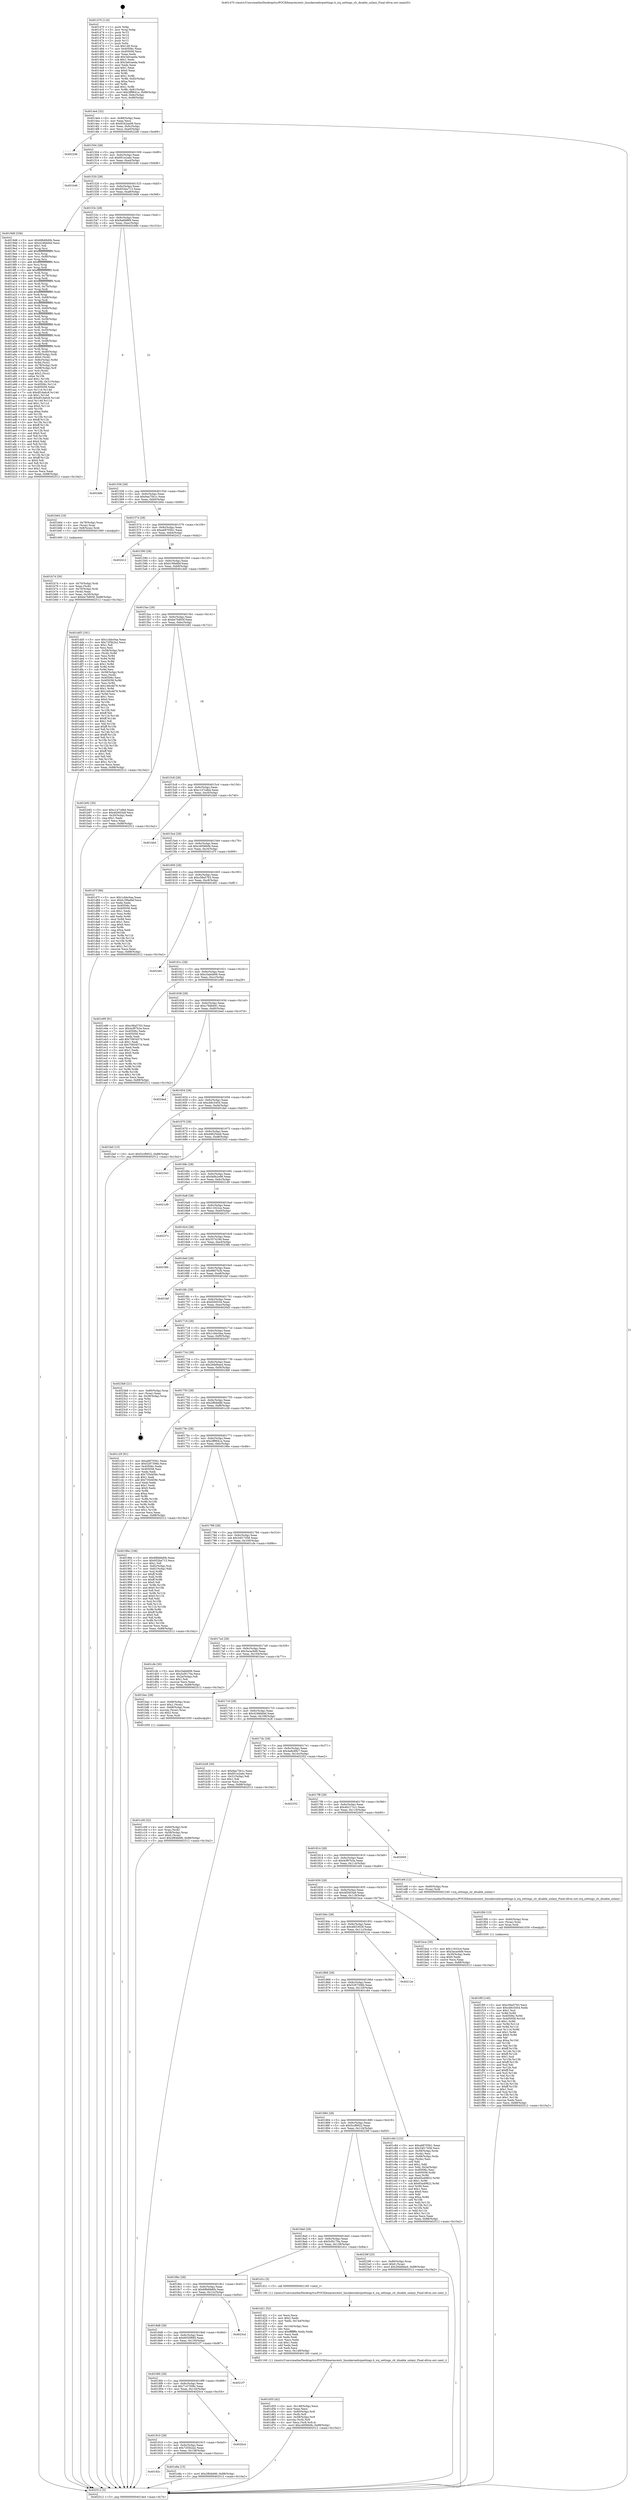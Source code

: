 digraph "0x401470" {
  label = "0x401470 (/mnt/c/Users/mathe/Desktop/tcc/POCII/binaries/extr_linuxkernelirqsettings.h_irq_settings_clr_disable_unlazy_Final-ollvm.out::main(0))"
  labelloc = "t"
  node[shape=record]

  Entry [label="",width=0.3,height=0.3,shape=circle,fillcolor=black,style=filled]
  "0x4014e4" [label="{
     0x4014e4 [32]\l
     | [instrs]\l
     &nbsp;&nbsp;0x4014e4 \<+6\>: mov -0x88(%rbp),%eax\l
     &nbsp;&nbsp;0x4014ea \<+2\>: mov %eax,%ecx\l
     &nbsp;&nbsp;0x4014ec \<+6\>: sub $0x8342aa08,%ecx\l
     &nbsp;&nbsp;0x4014f2 \<+6\>: mov %eax,-0x9c(%rbp)\l
     &nbsp;&nbsp;0x4014f8 \<+6\>: mov %ecx,-0xa0(%rbp)\l
     &nbsp;&nbsp;0x4014fe \<+6\>: je 00000000004022d6 \<main+0xe66\>\l
  }"]
  "0x4022d6" [label="{
     0x4022d6\l
  }", style=dashed]
  "0x401504" [label="{
     0x401504 [28]\l
     | [instrs]\l
     &nbsp;&nbsp;0x401504 \<+5\>: jmp 0000000000401509 \<main+0x99\>\l
     &nbsp;&nbsp;0x401509 \<+6\>: mov -0x9c(%rbp),%eax\l
     &nbsp;&nbsp;0x40150f \<+5\>: sub $0x851e2adc,%eax\l
     &nbsp;&nbsp;0x401514 \<+6\>: mov %eax,-0xa4(%rbp)\l
     &nbsp;&nbsp;0x40151a \<+6\>: je 0000000000401b46 \<main+0x6d6\>\l
  }"]
  Exit [label="",width=0.3,height=0.3,shape=circle,fillcolor=black,style=filled,peripheries=2]
  "0x401b46" [label="{
     0x401b46\l
  }", style=dashed]
  "0x401520" [label="{
     0x401520 [28]\l
     | [instrs]\l
     &nbsp;&nbsp;0x401520 \<+5\>: jmp 0000000000401525 \<main+0xb5\>\l
     &nbsp;&nbsp;0x401525 \<+6\>: mov -0x9c(%rbp),%eax\l
     &nbsp;&nbsp;0x40152b \<+5\>: sub $0x932ba713,%eax\l
     &nbsp;&nbsp;0x401530 \<+6\>: mov %eax,-0xa8(%rbp)\l
     &nbsp;&nbsp;0x401536 \<+6\>: je 00000000004019d8 \<main+0x568\>\l
  }"]
  "0x401f0f" [label="{
     0x401f0f [145]\l
     | [instrs]\l
     &nbsp;&nbsp;0x401f0f \<+5\>: mov $0xc58a5763,%ecx\l
     &nbsp;&nbsp;0x401f14 \<+5\>: mov $0xcb6c5454,%edx\l
     &nbsp;&nbsp;0x401f19 \<+3\>: mov $0x1,%sil\l
     &nbsp;&nbsp;0x401f1c \<+3\>: xor %r8d,%r8d\l
     &nbsp;&nbsp;0x401f1f \<+8\>: mov 0x40506c,%r9d\l
     &nbsp;&nbsp;0x401f27 \<+8\>: mov 0x405058,%r10d\l
     &nbsp;&nbsp;0x401f2f \<+4\>: sub $0x1,%r8d\l
     &nbsp;&nbsp;0x401f33 \<+3\>: mov %r9d,%r11d\l
     &nbsp;&nbsp;0x401f36 \<+3\>: add %r8d,%r11d\l
     &nbsp;&nbsp;0x401f39 \<+4\>: imul %r11d,%r9d\l
     &nbsp;&nbsp;0x401f3d \<+4\>: and $0x1,%r9d\l
     &nbsp;&nbsp;0x401f41 \<+4\>: cmp $0x0,%r9d\l
     &nbsp;&nbsp;0x401f45 \<+3\>: sete %bl\l
     &nbsp;&nbsp;0x401f48 \<+4\>: cmp $0xa,%r10d\l
     &nbsp;&nbsp;0x401f4c \<+4\>: setl %r14b\l
     &nbsp;&nbsp;0x401f50 \<+3\>: mov %bl,%r15b\l
     &nbsp;&nbsp;0x401f53 \<+4\>: xor $0xff,%r15b\l
     &nbsp;&nbsp;0x401f57 \<+3\>: mov %r14b,%r12b\l
     &nbsp;&nbsp;0x401f5a \<+4\>: xor $0xff,%r12b\l
     &nbsp;&nbsp;0x401f5e \<+4\>: xor $0x1,%sil\l
     &nbsp;&nbsp;0x401f62 \<+3\>: mov %r15b,%r13b\l
     &nbsp;&nbsp;0x401f65 \<+4\>: and $0xff,%r13b\l
     &nbsp;&nbsp;0x401f69 \<+3\>: and %sil,%bl\l
     &nbsp;&nbsp;0x401f6c \<+3\>: mov %r12b,%al\l
     &nbsp;&nbsp;0x401f6f \<+2\>: and $0xff,%al\l
     &nbsp;&nbsp;0x401f71 \<+3\>: and %sil,%r14b\l
     &nbsp;&nbsp;0x401f74 \<+3\>: or %bl,%r13b\l
     &nbsp;&nbsp;0x401f77 \<+3\>: or %r14b,%al\l
     &nbsp;&nbsp;0x401f7a \<+3\>: xor %al,%r13b\l
     &nbsp;&nbsp;0x401f7d \<+3\>: or %r12b,%r15b\l
     &nbsp;&nbsp;0x401f80 \<+4\>: xor $0xff,%r15b\l
     &nbsp;&nbsp;0x401f84 \<+4\>: or $0x1,%sil\l
     &nbsp;&nbsp;0x401f88 \<+3\>: and %sil,%r15b\l
     &nbsp;&nbsp;0x401f8b \<+3\>: or %r15b,%r13b\l
     &nbsp;&nbsp;0x401f8e \<+4\>: test $0x1,%r13b\l
     &nbsp;&nbsp;0x401f92 \<+3\>: cmovne %edx,%ecx\l
     &nbsp;&nbsp;0x401f95 \<+6\>: mov %ecx,-0x88(%rbp)\l
     &nbsp;&nbsp;0x401f9b \<+5\>: jmp 0000000000402512 \<main+0x10a2\>\l
  }"]
  "0x4019d8" [label="{
     0x4019d8 [336]\l
     | [instrs]\l
     &nbsp;&nbsp;0x4019d8 \<+5\>: mov $0x68b68d0b,%eax\l
     &nbsp;&nbsp;0x4019dd \<+5\>: mov $0x4248dd4d,%ecx\l
     &nbsp;&nbsp;0x4019e2 \<+2\>: mov $0x1,%dl\l
     &nbsp;&nbsp;0x4019e4 \<+3\>: mov %rsp,%rsi\l
     &nbsp;&nbsp;0x4019e7 \<+4\>: add $0xfffffffffffffff0,%rsi\l
     &nbsp;&nbsp;0x4019eb \<+3\>: mov %rsi,%rsp\l
     &nbsp;&nbsp;0x4019ee \<+4\>: mov %rsi,-0x80(%rbp)\l
     &nbsp;&nbsp;0x4019f2 \<+3\>: mov %rsp,%rsi\l
     &nbsp;&nbsp;0x4019f5 \<+4\>: add $0xfffffffffffffff0,%rsi\l
     &nbsp;&nbsp;0x4019f9 \<+3\>: mov %rsi,%rsp\l
     &nbsp;&nbsp;0x4019fc \<+3\>: mov %rsp,%rdi\l
     &nbsp;&nbsp;0x4019ff \<+4\>: add $0xfffffffffffffff0,%rdi\l
     &nbsp;&nbsp;0x401a03 \<+3\>: mov %rdi,%rsp\l
     &nbsp;&nbsp;0x401a06 \<+4\>: mov %rdi,-0x78(%rbp)\l
     &nbsp;&nbsp;0x401a0a \<+3\>: mov %rsp,%rdi\l
     &nbsp;&nbsp;0x401a0d \<+4\>: add $0xfffffffffffffff0,%rdi\l
     &nbsp;&nbsp;0x401a11 \<+3\>: mov %rdi,%rsp\l
     &nbsp;&nbsp;0x401a14 \<+4\>: mov %rdi,-0x70(%rbp)\l
     &nbsp;&nbsp;0x401a18 \<+3\>: mov %rsp,%rdi\l
     &nbsp;&nbsp;0x401a1b \<+4\>: add $0xfffffffffffffff0,%rdi\l
     &nbsp;&nbsp;0x401a1f \<+3\>: mov %rdi,%rsp\l
     &nbsp;&nbsp;0x401a22 \<+4\>: mov %rdi,-0x68(%rbp)\l
     &nbsp;&nbsp;0x401a26 \<+3\>: mov %rsp,%rdi\l
     &nbsp;&nbsp;0x401a29 \<+4\>: add $0xfffffffffffffff0,%rdi\l
     &nbsp;&nbsp;0x401a2d \<+3\>: mov %rdi,%rsp\l
     &nbsp;&nbsp;0x401a30 \<+4\>: mov %rdi,-0x60(%rbp)\l
     &nbsp;&nbsp;0x401a34 \<+3\>: mov %rsp,%rdi\l
     &nbsp;&nbsp;0x401a37 \<+4\>: add $0xfffffffffffffff0,%rdi\l
     &nbsp;&nbsp;0x401a3b \<+3\>: mov %rdi,%rsp\l
     &nbsp;&nbsp;0x401a3e \<+4\>: mov %rdi,-0x58(%rbp)\l
     &nbsp;&nbsp;0x401a42 \<+3\>: mov %rsp,%rdi\l
     &nbsp;&nbsp;0x401a45 \<+4\>: add $0xfffffffffffffff0,%rdi\l
     &nbsp;&nbsp;0x401a49 \<+3\>: mov %rdi,%rsp\l
     &nbsp;&nbsp;0x401a4c \<+4\>: mov %rdi,-0x50(%rbp)\l
     &nbsp;&nbsp;0x401a50 \<+3\>: mov %rsp,%rdi\l
     &nbsp;&nbsp;0x401a53 \<+4\>: add $0xfffffffffffffff0,%rdi\l
     &nbsp;&nbsp;0x401a57 \<+3\>: mov %rdi,%rsp\l
     &nbsp;&nbsp;0x401a5a \<+4\>: mov %rdi,-0x48(%rbp)\l
     &nbsp;&nbsp;0x401a5e \<+3\>: mov %rsp,%rdi\l
     &nbsp;&nbsp;0x401a61 \<+4\>: add $0xfffffffffffffff0,%rdi\l
     &nbsp;&nbsp;0x401a65 \<+3\>: mov %rdi,%rsp\l
     &nbsp;&nbsp;0x401a68 \<+4\>: mov %rdi,-0x40(%rbp)\l
     &nbsp;&nbsp;0x401a6c \<+4\>: mov -0x80(%rbp),%rdi\l
     &nbsp;&nbsp;0x401a70 \<+6\>: movl $0x0,(%rdi)\l
     &nbsp;&nbsp;0x401a76 \<+7\>: mov -0x8c(%rbp),%r8d\l
     &nbsp;&nbsp;0x401a7d \<+3\>: mov %r8d,(%rsi)\l
     &nbsp;&nbsp;0x401a80 \<+4\>: mov -0x78(%rbp),%rdi\l
     &nbsp;&nbsp;0x401a84 \<+7\>: mov -0x98(%rbp),%r9\l
     &nbsp;&nbsp;0x401a8b \<+3\>: mov %r9,(%rdi)\l
     &nbsp;&nbsp;0x401a8e \<+3\>: cmpl $0x2,(%rsi)\l
     &nbsp;&nbsp;0x401a91 \<+4\>: setne %r10b\l
     &nbsp;&nbsp;0x401a95 \<+4\>: and $0x1,%r10b\l
     &nbsp;&nbsp;0x401a99 \<+4\>: mov %r10b,-0x31(%rbp)\l
     &nbsp;&nbsp;0x401a9d \<+8\>: mov 0x40506c,%r11d\l
     &nbsp;&nbsp;0x401aa5 \<+7\>: mov 0x405058,%ebx\l
     &nbsp;&nbsp;0x401aac \<+3\>: mov %r11d,%r14d\l
     &nbsp;&nbsp;0x401aaf \<+7\>: sub $0xdf1da6c8,%r14d\l
     &nbsp;&nbsp;0x401ab6 \<+4\>: sub $0x1,%r14d\l
     &nbsp;&nbsp;0x401aba \<+7\>: add $0xdf1da6c8,%r14d\l
     &nbsp;&nbsp;0x401ac1 \<+4\>: imul %r14d,%r11d\l
     &nbsp;&nbsp;0x401ac5 \<+4\>: and $0x1,%r11d\l
     &nbsp;&nbsp;0x401ac9 \<+4\>: cmp $0x0,%r11d\l
     &nbsp;&nbsp;0x401acd \<+4\>: sete %r10b\l
     &nbsp;&nbsp;0x401ad1 \<+3\>: cmp $0xa,%ebx\l
     &nbsp;&nbsp;0x401ad4 \<+4\>: setl %r15b\l
     &nbsp;&nbsp;0x401ad8 \<+3\>: mov %r10b,%r12b\l
     &nbsp;&nbsp;0x401adb \<+4\>: xor $0xff,%r12b\l
     &nbsp;&nbsp;0x401adf \<+3\>: mov %r15b,%r13b\l
     &nbsp;&nbsp;0x401ae2 \<+4\>: xor $0xff,%r13b\l
     &nbsp;&nbsp;0x401ae6 \<+3\>: xor $0x0,%dl\l
     &nbsp;&nbsp;0x401ae9 \<+3\>: mov %r12b,%sil\l
     &nbsp;&nbsp;0x401aec \<+4\>: and $0x0,%sil\l
     &nbsp;&nbsp;0x401af0 \<+3\>: and %dl,%r10b\l
     &nbsp;&nbsp;0x401af3 \<+3\>: mov %r13b,%dil\l
     &nbsp;&nbsp;0x401af6 \<+4\>: and $0x0,%dil\l
     &nbsp;&nbsp;0x401afa \<+3\>: and %dl,%r15b\l
     &nbsp;&nbsp;0x401afd \<+3\>: or %r10b,%sil\l
     &nbsp;&nbsp;0x401b00 \<+3\>: or %r15b,%dil\l
     &nbsp;&nbsp;0x401b03 \<+3\>: xor %dil,%sil\l
     &nbsp;&nbsp;0x401b06 \<+3\>: or %r13b,%r12b\l
     &nbsp;&nbsp;0x401b09 \<+4\>: xor $0xff,%r12b\l
     &nbsp;&nbsp;0x401b0d \<+3\>: or $0x0,%dl\l
     &nbsp;&nbsp;0x401b10 \<+3\>: and %dl,%r12b\l
     &nbsp;&nbsp;0x401b13 \<+3\>: or %r12b,%sil\l
     &nbsp;&nbsp;0x401b16 \<+4\>: test $0x1,%sil\l
     &nbsp;&nbsp;0x401b1a \<+3\>: cmovne %ecx,%eax\l
     &nbsp;&nbsp;0x401b1d \<+6\>: mov %eax,-0x88(%rbp)\l
     &nbsp;&nbsp;0x401b23 \<+5\>: jmp 0000000000402512 \<main+0x10a2\>\l
  }"]
  "0x40153c" [label="{
     0x40153c [28]\l
     | [instrs]\l
     &nbsp;&nbsp;0x40153c \<+5\>: jmp 0000000000401541 \<main+0xd1\>\l
     &nbsp;&nbsp;0x401541 \<+6\>: mov -0x9c(%rbp),%eax\l
     &nbsp;&nbsp;0x401547 \<+5\>: sub $0x9a6fdf69,%eax\l
     &nbsp;&nbsp;0x40154c \<+6\>: mov %eax,-0xac(%rbp)\l
     &nbsp;&nbsp;0x401552 \<+6\>: je 000000000040248b \<main+0x101b\>\l
  }"]
  "0x401f00" [label="{
     0x401f00 [15]\l
     | [instrs]\l
     &nbsp;&nbsp;0x401f00 \<+4\>: mov -0x60(%rbp),%rax\l
     &nbsp;&nbsp;0x401f04 \<+3\>: mov (%rax),%rax\l
     &nbsp;&nbsp;0x401f07 \<+3\>: mov %rax,%rdi\l
     &nbsp;&nbsp;0x401f0a \<+5\>: call 0000000000401030 \<free@plt\>\l
     | [calls]\l
     &nbsp;&nbsp;0x401030 \{1\} (unknown)\l
  }"]
  "0x40248b" [label="{
     0x40248b\l
  }", style=dashed]
  "0x401558" [label="{
     0x401558 [28]\l
     | [instrs]\l
     &nbsp;&nbsp;0x401558 \<+5\>: jmp 000000000040155d \<main+0xed\>\l
     &nbsp;&nbsp;0x40155d \<+6\>: mov -0x9c(%rbp),%eax\l
     &nbsp;&nbsp;0x401563 \<+5\>: sub $0x9aa75b1c,%eax\l
     &nbsp;&nbsp;0x401568 \<+6\>: mov %eax,-0xb0(%rbp)\l
     &nbsp;&nbsp;0x40156e \<+6\>: je 0000000000401b64 \<main+0x6f4\>\l
  }"]
  "0x40192c" [label="{
     0x40192c\l
  }", style=dashed]
  "0x401b64" [label="{
     0x401b64 [16]\l
     | [instrs]\l
     &nbsp;&nbsp;0x401b64 \<+4\>: mov -0x78(%rbp),%rax\l
     &nbsp;&nbsp;0x401b68 \<+3\>: mov (%rax),%rax\l
     &nbsp;&nbsp;0x401b6b \<+4\>: mov 0x8(%rax),%rdi\l
     &nbsp;&nbsp;0x401b6f \<+5\>: call 0000000000401060 \<atoi@plt\>\l
     | [calls]\l
     &nbsp;&nbsp;0x401060 \{1\} (unknown)\l
  }"]
  "0x401574" [label="{
     0x401574 [28]\l
     | [instrs]\l
     &nbsp;&nbsp;0x401574 \<+5\>: jmp 0000000000401579 \<main+0x109\>\l
     &nbsp;&nbsp;0x401579 \<+6\>: mov -0x9c(%rbp),%eax\l
     &nbsp;&nbsp;0x40157f \<+5\>: sub $0xa68705b1,%eax\l
     &nbsp;&nbsp;0x401584 \<+6\>: mov %eax,-0xb4(%rbp)\l
     &nbsp;&nbsp;0x40158a \<+6\>: je 0000000000402412 \<main+0xfa2\>\l
  }"]
  "0x401e8a" [label="{
     0x401e8a [15]\l
     | [instrs]\l
     &nbsp;&nbsp;0x401e8a \<+10\>: movl $0x2f84bfd6,-0x88(%rbp)\l
     &nbsp;&nbsp;0x401e94 \<+5\>: jmp 0000000000402512 \<main+0x10a2\>\l
  }"]
  "0x402412" [label="{
     0x402412\l
  }", style=dashed]
  "0x401590" [label="{
     0x401590 [28]\l
     | [instrs]\l
     &nbsp;&nbsp;0x401590 \<+5\>: jmp 0000000000401595 \<main+0x125\>\l
     &nbsp;&nbsp;0x401595 \<+6\>: mov -0x9c(%rbp),%eax\l
     &nbsp;&nbsp;0x40159b \<+5\>: sub $0xb199a6bf,%eax\l
     &nbsp;&nbsp;0x4015a0 \<+6\>: mov %eax,-0xb8(%rbp)\l
     &nbsp;&nbsp;0x4015a6 \<+6\>: je 0000000000401dd5 \<main+0x965\>\l
  }"]
  "0x401910" [label="{
     0x401910 [28]\l
     | [instrs]\l
     &nbsp;&nbsp;0x401910 \<+5\>: jmp 0000000000401915 \<main+0x4a5\>\l
     &nbsp;&nbsp;0x401915 \<+6\>: mov -0x9c(%rbp),%eax\l
     &nbsp;&nbsp;0x40191b \<+5\>: sub $0x72f3b2a2,%eax\l
     &nbsp;&nbsp;0x401920 \<+6\>: mov %eax,-0x138(%rbp)\l
     &nbsp;&nbsp;0x401926 \<+6\>: je 0000000000401e8a \<main+0xa1a\>\l
  }"]
  "0x401dd5" [label="{
     0x401dd5 [181]\l
     | [instrs]\l
     &nbsp;&nbsp;0x401dd5 \<+5\>: mov $0x1cbbc0aa,%eax\l
     &nbsp;&nbsp;0x401dda \<+5\>: mov $0x72f3b2a2,%ecx\l
     &nbsp;&nbsp;0x401ddf \<+2\>: mov $0x1,%dl\l
     &nbsp;&nbsp;0x401de1 \<+2\>: xor %esi,%esi\l
     &nbsp;&nbsp;0x401de3 \<+4\>: mov -0x58(%rbp),%rdi\l
     &nbsp;&nbsp;0x401de7 \<+3\>: mov (%rdi),%r8d\l
     &nbsp;&nbsp;0x401dea \<+3\>: mov %esi,%r9d\l
     &nbsp;&nbsp;0x401ded \<+3\>: sub %r8d,%r9d\l
     &nbsp;&nbsp;0x401df0 \<+3\>: mov %esi,%r8d\l
     &nbsp;&nbsp;0x401df3 \<+4\>: sub $0x1,%r8d\l
     &nbsp;&nbsp;0x401df7 \<+3\>: add %r8d,%r9d\l
     &nbsp;&nbsp;0x401dfa \<+3\>: sub %r9d,%esi\l
     &nbsp;&nbsp;0x401dfd \<+4\>: mov -0x58(%rbp),%rdi\l
     &nbsp;&nbsp;0x401e01 \<+2\>: mov %esi,(%rdi)\l
     &nbsp;&nbsp;0x401e03 \<+7\>: mov 0x40506c,%esi\l
     &nbsp;&nbsp;0x401e0a \<+8\>: mov 0x405058,%r8d\l
     &nbsp;&nbsp;0x401e12 \<+3\>: mov %esi,%r9d\l
     &nbsp;&nbsp;0x401e15 \<+7\>: sub $0x146cdd76,%r9d\l
     &nbsp;&nbsp;0x401e1c \<+4\>: sub $0x1,%r9d\l
     &nbsp;&nbsp;0x401e20 \<+7\>: add $0x146cdd76,%r9d\l
     &nbsp;&nbsp;0x401e27 \<+4\>: imul %r9d,%esi\l
     &nbsp;&nbsp;0x401e2b \<+3\>: and $0x1,%esi\l
     &nbsp;&nbsp;0x401e2e \<+3\>: cmp $0x0,%esi\l
     &nbsp;&nbsp;0x401e31 \<+4\>: sete %r10b\l
     &nbsp;&nbsp;0x401e35 \<+4\>: cmp $0xa,%r8d\l
     &nbsp;&nbsp;0x401e39 \<+4\>: setl %r11b\l
     &nbsp;&nbsp;0x401e3d \<+3\>: mov %r10b,%bl\l
     &nbsp;&nbsp;0x401e40 \<+3\>: xor $0xff,%bl\l
     &nbsp;&nbsp;0x401e43 \<+3\>: mov %r11b,%r14b\l
     &nbsp;&nbsp;0x401e46 \<+4\>: xor $0xff,%r14b\l
     &nbsp;&nbsp;0x401e4a \<+3\>: xor $0x1,%dl\l
     &nbsp;&nbsp;0x401e4d \<+3\>: mov %bl,%r15b\l
     &nbsp;&nbsp;0x401e50 \<+4\>: and $0xff,%r15b\l
     &nbsp;&nbsp;0x401e54 \<+3\>: and %dl,%r10b\l
     &nbsp;&nbsp;0x401e57 \<+3\>: mov %r14b,%r12b\l
     &nbsp;&nbsp;0x401e5a \<+4\>: and $0xff,%r12b\l
     &nbsp;&nbsp;0x401e5e \<+3\>: and %dl,%r11b\l
     &nbsp;&nbsp;0x401e61 \<+3\>: or %r10b,%r15b\l
     &nbsp;&nbsp;0x401e64 \<+3\>: or %r11b,%r12b\l
     &nbsp;&nbsp;0x401e67 \<+3\>: xor %r12b,%r15b\l
     &nbsp;&nbsp;0x401e6a \<+3\>: or %r14b,%bl\l
     &nbsp;&nbsp;0x401e6d \<+3\>: xor $0xff,%bl\l
     &nbsp;&nbsp;0x401e70 \<+3\>: or $0x1,%dl\l
     &nbsp;&nbsp;0x401e73 \<+2\>: and %dl,%bl\l
     &nbsp;&nbsp;0x401e75 \<+3\>: or %bl,%r15b\l
     &nbsp;&nbsp;0x401e78 \<+4\>: test $0x1,%r15b\l
     &nbsp;&nbsp;0x401e7c \<+3\>: cmovne %ecx,%eax\l
     &nbsp;&nbsp;0x401e7f \<+6\>: mov %eax,-0x88(%rbp)\l
     &nbsp;&nbsp;0x401e85 \<+5\>: jmp 0000000000402512 \<main+0x10a2\>\l
  }"]
  "0x4015ac" [label="{
     0x4015ac [28]\l
     | [instrs]\l
     &nbsp;&nbsp;0x4015ac \<+5\>: jmp 00000000004015b1 \<main+0x141\>\l
     &nbsp;&nbsp;0x4015b1 \<+6\>: mov -0x9c(%rbp),%eax\l
     &nbsp;&nbsp;0x4015b7 \<+5\>: sub $0xbe7b805f,%eax\l
     &nbsp;&nbsp;0x4015bc \<+6\>: mov %eax,-0xbc(%rbp)\l
     &nbsp;&nbsp;0x4015c2 \<+6\>: je 0000000000401b92 \<main+0x722\>\l
  }"]
  "0x4020c4" [label="{
     0x4020c4\l
  }", style=dashed]
  "0x401b92" [label="{
     0x401b92 [30]\l
     | [instrs]\l
     &nbsp;&nbsp;0x401b92 \<+5\>: mov $0xc147cdbd,%eax\l
     &nbsp;&nbsp;0x401b97 \<+5\>: mov $0x4f2603a9,%ecx\l
     &nbsp;&nbsp;0x401b9c \<+3\>: mov -0x30(%rbp),%edx\l
     &nbsp;&nbsp;0x401b9f \<+3\>: cmp $0x1,%edx\l
     &nbsp;&nbsp;0x401ba2 \<+3\>: cmovl %ecx,%eax\l
     &nbsp;&nbsp;0x401ba5 \<+6\>: mov %eax,-0x88(%rbp)\l
     &nbsp;&nbsp;0x401bab \<+5\>: jmp 0000000000402512 \<main+0x10a2\>\l
  }"]
  "0x4015c8" [label="{
     0x4015c8 [28]\l
     | [instrs]\l
     &nbsp;&nbsp;0x4015c8 \<+5\>: jmp 00000000004015cd \<main+0x15d\>\l
     &nbsp;&nbsp;0x4015cd \<+6\>: mov -0x9c(%rbp),%eax\l
     &nbsp;&nbsp;0x4015d3 \<+5\>: sub $0xc147cdbd,%eax\l
     &nbsp;&nbsp;0x4015d8 \<+6\>: mov %eax,-0xc0(%rbp)\l
     &nbsp;&nbsp;0x4015de \<+6\>: je 0000000000401bb0 \<main+0x740\>\l
  }"]
  "0x4018f4" [label="{
     0x4018f4 [28]\l
     | [instrs]\l
     &nbsp;&nbsp;0x4018f4 \<+5\>: jmp 00000000004018f9 \<main+0x489\>\l
     &nbsp;&nbsp;0x4018f9 \<+6\>: mov -0x9c(%rbp),%eax\l
     &nbsp;&nbsp;0x4018ff \<+5\>: sub $0x7147509c,%eax\l
     &nbsp;&nbsp;0x401904 \<+6\>: mov %eax,-0x134(%rbp)\l
     &nbsp;&nbsp;0x40190a \<+6\>: je 00000000004020c4 \<main+0xc54\>\l
  }"]
  "0x401bb0" [label="{
     0x401bb0\l
  }", style=dashed]
  "0x4015e4" [label="{
     0x4015e4 [28]\l
     | [instrs]\l
     &nbsp;&nbsp;0x4015e4 \<+5\>: jmp 00000000004015e9 \<main+0x179\>\l
     &nbsp;&nbsp;0x4015e9 \<+6\>: mov -0x9c(%rbp),%eax\l
     &nbsp;&nbsp;0x4015ef \<+5\>: sub $0xc4956b0b,%eax\l
     &nbsp;&nbsp;0x4015f4 \<+6\>: mov %eax,-0xc4(%rbp)\l
     &nbsp;&nbsp;0x4015fa \<+6\>: je 0000000000401d7f \<main+0x90f\>\l
  }"]
  "0x4021f7" [label="{
     0x4021f7\l
  }", style=dashed]
  "0x401d7f" [label="{
     0x401d7f [86]\l
     | [instrs]\l
     &nbsp;&nbsp;0x401d7f \<+5\>: mov $0x1cbbc0aa,%eax\l
     &nbsp;&nbsp;0x401d84 \<+5\>: mov $0xb199a6bf,%ecx\l
     &nbsp;&nbsp;0x401d89 \<+2\>: xor %edx,%edx\l
     &nbsp;&nbsp;0x401d8b \<+7\>: mov 0x40506c,%esi\l
     &nbsp;&nbsp;0x401d92 \<+7\>: mov 0x405058,%edi\l
     &nbsp;&nbsp;0x401d99 \<+3\>: sub $0x1,%edx\l
     &nbsp;&nbsp;0x401d9c \<+3\>: mov %esi,%r8d\l
     &nbsp;&nbsp;0x401d9f \<+3\>: add %edx,%r8d\l
     &nbsp;&nbsp;0x401da2 \<+4\>: imul %r8d,%esi\l
     &nbsp;&nbsp;0x401da6 \<+3\>: and $0x1,%esi\l
     &nbsp;&nbsp;0x401da9 \<+3\>: cmp $0x0,%esi\l
     &nbsp;&nbsp;0x401dac \<+4\>: sete %r9b\l
     &nbsp;&nbsp;0x401db0 \<+3\>: cmp $0xa,%edi\l
     &nbsp;&nbsp;0x401db3 \<+4\>: setl %r10b\l
     &nbsp;&nbsp;0x401db7 \<+3\>: mov %r9b,%r11b\l
     &nbsp;&nbsp;0x401dba \<+3\>: and %r10b,%r11b\l
     &nbsp;&nbsp;0x401dbd \<+3\>: xor %r10b,%r9b\l
     &nbsp;&nbsp;0x401dc0 \<+3\>: or %r9b,%r11b\l
     &nbsp;&nbsp;0x401dc3 \<+4\>: test $0x1,%r11b\l
     &nbsp;&nbsp;0x401dc7 \<+3\>: cmovne %ecx,%eax\l
     &nbsp;&nbsp;0x401dca \<+6\>: mov %eax,-0x88(%rbp)\l
     &nbsp;&nbsp;0x401dd0 \<+5\>: jmp 0000000000402512 \<main+0x10a2\>\l
  }"]
  "0x401600" [label="{
     0x401600 [28]\l
     | [instrs]\l
     &nbsp;&nbsp;0x401600 \<+5\>: jmp 0000000000401605 \<main+0x195\>\l
     &nbsp;&nbsp;0x401605 \<+6\>: mov -0x9c(%rbp),%eax\l
     &nbsp;&nbsp;0x40160b \<+5\>: sub $0xc58a5763,%eax\l
     &nbsp;&nbsp;0x401610 \<+6\>: mov %eax,-0xc8(%rbp)\l
     &nbsp;&nbsp;0x401616 \<+6\>: je 0000000000402461 \<main+0xff1\>\l
  }"]
  "0x4018d8" [label="{
     0x4018d8 [28]\l
     | [instrs]\l
     &nbsp;&nbsp;0x4018d8 \<+5\>: jmp 00000000004018dd \<main+0x46d\>\l
     &nbsp;&nbsp;0x4018dd \<+6\>: mov -0x9c(%rbp),%eax\l
     &nbsp;&nbsp;0x4018e3 \<+5\>: sub $0x6935f685,%eax\l
     &nbsp;&nbsp;0x4018e8 \<+6\>: mov %eax,-0x130(%rbp)\l
     &nbsp;&nbsp;0x4018ee \<+6\>: je 00000000004021f7 \<main+0xd87\>\l
  }"]
  "0x402461" [label="{
     0x402461\l
  }", style=dashed]
  "0x40161c" [label="{
     0x40161c [28]\l
     | [instrs]\l
     &nbsp;&nbsp;0x40161c \<+5\>: jmp 0000000000401621 \<main+0x1b1\>\l
     &nbsp;&nbsp;0x401621 \<+6\>: mov -0x9c(%rbp),%eax\l
     &nbsp;&nbsp;0x401627 \<+5\>: sub $0xc5abdd06,%eax\l
     &nbsp;&nbsp;0x40162c \<+6\>: mov %eax,-0xcc(%rbp)\l
     &nbsp;&nbsp;0x401632 \<+6\>: je 0000000000401e99 \<main+0xa29\>\l
  }"]
  "0x4023cd" [label="{
     0x4023cd\l
  }", style=dashed]
  "0x401e99" [label="{
     0x401e99 [91]\l
     | [instrs]\l
     &nbsp;&nbsp;0x401e99 \<+5\>: mov $0xc58a5763,%eax\l
     &nbsp;&nbsp;0x401e9e \<+5\>: mov $0x4cf97b3a,%ecx\l
     &nbsp;&nbsp;0x401ea3 \<+7\>: mov 0x40506c,%edx\l
     &nbsp;&nbsp;0x401eaa \<+7\>: mov 0x405058,%esi\l
     &nbsp;&nbsp;0x401eb1 \<+2\>: mov %edx,%edi\l
     &nbsp;&nbsp;0x401eb3 \<+6\>: add $0x7083457d,%edi\l
     &nbsp;&nbsp;0x401eb9 \<+3\>: sub $0x1,%edi\l
     &nbsp;&nbsp;0x401ebc \<+6\>: sub $0x7083457d,%edi\l
     &nbsp;&nbsp;0x401ec2 \<+3\>: imul %edi,%edx\l
     &nbsp;&nbsp;0x401ec5 \<+3\>: and $0x1,%edx\l
     &nbsp;&nbsp;0x401ec8 \<+3\>: cmp $0x0,%edx\l
     &nbsp;&nbsp;0x401ecb \<+4\>: sete %r8b\l
     &nbsp;&nbsp;0x401ecf \<+3\>: cmp $0xa,%esi\l
     &nbsp;&nbsp;0x401ed2 \<+4\>: setl %r9b\l
     &nbsp;&nbsp;0x401ed6 \<+3\>: mov %r8b,%r10b\l
     &nbsp;&nbsp;0x401ed9 \<+3\>: and %r9b,%r10b\l
     &nbsp;&nbsp;0x401edc \<+3\>: xor %r9b,%r8b\l
     &nbsp;&nbsp;0x401edf \<+3\>: or %r8b,%r10b\l
     &nbsp;&nbsp;0x401ee2 \<+4\>: test $0x1,%r10b\l
     &nbsp;&nbsp;0x401ee6 \<+3\>: cmovne %ecx,%eax\l
     &nbsp;&nbsp;0x401ee9 \<+6\>: mov %eax,-0x88(%rbp)\l
     &nbsp;&nbsp;0x401eef \<+5\>: jmp 0000000000402512 \<main+0x10a2\>\l
  }"]
  "0x401638" [label="{
     0x401638 [28]\l
     | [instrs]\l
     &nbsp;&nbsp;0x401638 \<+5\>: jmp 000000000040163d \<main+0x1cd\>\l
     &nbsp;&nbsp;0x40163d \<+6\>: mov -0x9c(%rbp),%eax\l
     &nbsp;&nbsp;0x401643 \<+5\>: sub $0xc78dbb91,%eax\l
     &nbsp;&nbsp;0x401648 \<+6\>: mov %eax,-0xd0(%rbp)\l
     &nbsp;&nbsp;0x40164e \<+6\>: je 00000000004024ed \<main+0x107d\>\l
  }"]
  "0x401d55" [label="{
     0x401d55 [42]\l
     | [instrs]\l
     &nbsp;&nbsp;0x401d55 \<+6\>: mov -0x148(%rbp),%ecx\l
     &nbsp;&nbsp;0x401d5b \<+3\>: imul %eax,%ecx\l
     &nbsp;&nbsp;0x401d5e \<+4\>: mov -0x60(%rbp),%r8\l
     &nbsp;&nbsp;0x401d62 \<+3\>: mov (%r8),%r8\l
     &nbsp;&nbsp;0x401d65 \<+4\>: mov -0x58(%rbp),%r9\l
     &nbsp;&nbsp;0x401d69 \<+3\>: movslq (%r9),%r9\l
     &nbsp;&nbsp;0x401d6c \<+4\>: mov %ecx,(%r8,%r9,4)\l
     &nbsp;&nbsp;0x401d70 \<+10\>: movl $0xc4956b0b,-0x88(%rbp)\l
     &nbsp;&nbsp;0x401d7a \<+5\>: jmp 0000000000402512 \<main+0x10a2\>\l
  }"]
  "0x4024ed" [label="{
     0x4024ed\l
  }", style=dashed]
  "0x401654" [label="{
     0x401654 [28]\l
     | [instrs]\l
     &nbsp;&nbsp;0x401654 \<+5\>: jmp 0000000000401659 \<main+0x1e9\>\l
     &nbsp;&nbsp;0x401659 \<+6\>: mov -0x9c(%rbp),%eax\l
     &nbsp;&nbsp;0x40165f \<+5\>: sub $0xcb6c5454,%eax\l
     &nbsp;&nbsp;0x401664 \<+6\>: mov %eax,-0xd4(%rbp)\l
     &nbsp;&nbsp;0x40166a \<+6\>: je 0000000000401fa0 \<main+0xb30\>\l
  }"]
  "0x401d21" [label="{
     0x401d21 [52]\l
     | [instrs]\l
     &nbsp;&nbsp;0x401d21 \<+2\>: xor %ecx,%ecx\l
     &nbsp;&nbsp;0x401d23 \<+5\>: mov $0x2,%edx\l
     &nbsp;&nbsp;0x401d28 \<+6\>: mov %edx,-0x144(%rbp)\l
     &nbsp;&nbsp;0x401d2e \<+1\>: cltd\l
     &nbsp;&nbsp;0x401d2f \<+6\>: mov -0x144(%rbp),%esi\l
     &nbsp;&nbsp;0x401d35 \<+2\>: idiv %esi\l
     &nbsp;&nbsp;0x401d37 \<+6\>: imul $0xfffffffe,%edx,%edx\l
     &nbsp;&nbsp;0x401d3d \<+2\>: mov %ecx,%edi\l
     &nbsp;&nbsp;0x401d3f \<+2\>: sub %edx,%edi\l
     &nbsp;&nbsp;0x401d41 \<+2\>: mov %ecx,%edx\l
     &nbsp;&nbsp;0x401d43 \<+3\>: sub $0x1,%edx\l
     &nbsp;&nbsp;0x401d46 \<+2\>: add %edx,%edi\l
     &nbsp;&nbsp;0x401d48 \<+2\>: sub %edi,%ecx\l
     &nbsp;&nbsp;0x401d4a \<+6\>: mov %ecx,-0x148(%rbp)\l
     &nbsp;&nbsp;0x401d50 \<+5\>: call 0000000000401160 \<next_i\>\l
     | [calls]\l
     &nbsp;&nbsp;0x401160 \{1\} (/mnt/c/Users/mathe/Desktop/tcc/POCII/binaries/extr_linuxkernelirqsettings.h_irq_settings_clr_disable_unlazy_Final-ollvm.out::next_i)\l
  }"]
  "0x401fa0" [label="{
     0x401fa0 [15]\l
     | [instrs]\l
     &nbsp;&nbsp;0x401fa0 \<+10\>: movl $0x5ccf6922,-0x88(%rbp)\l
     &nbsp;&nbsp;0x401faa \<+5\>: jmp 0000000000402512 \<main+0x10a2\>\l
  }"]
  "0x401670" [label="{
     0x401670 [28]\l
     | [instrs]\l
     &nbsp;&nbsp;0x401670 \<+5\>: jmp 0000000000401675 \<main+0x205\>\l
     &nbsp;&nbsp;0x401675 \<+6\>: mov -0x9c(%rbp),%eax\l
     &nbsp;&nbsp;0x40167b \<+5\>: sub $0xdd625e4d,%eax\l
     &nbsp;&nbsp;0x401680 \<+6\>: mov %eax,-0xd8(%rbp)\l
     &nbsp;&nbsp;0x401686 \<+6\>: je 0000000000402343 \<main+0xed3\>\l
  }"]
  "0x4018bc" [label="{
     0x4018bc [28]\l
     | [instrs]\l
     &nbsp;&nbsp;0x4018bc \<+5\>: jmp 00000000004018c1 \<main+0x451\>\l
     &nbsp;&nbsp;0x4018c1 \<+6\>: mov -0x9c(%rbp),%eax\l
     &nbsp;&nbsp;0x4018c7 \<+5\>: sub $0x68b68d0b,%eax\l
     &nbsp;&nbsp;0x4018cc \<+6\>: mov %eax,-0x12c(%rbp)\l
     &nbsp;&nbsp;0x4018d2 \<+6\>: je 00000000004023cd \<main+0xf5d\>\l
  }"]
  "0x402343" [label="{
     0x402343\l
  }", style=dashed]
  "0x40168c" [label="{
     0x40168c [28]\l
     | [instrs]\l
     &nbsp;&nbsp;0x40168c \<+5\>: jmp 0000000000401691 \<main+0x221\>\l
     &nbsp;&nbsp;0x401691 \<+6\>: mov -0x9c(%rbp),%eax\l
     &nbsp;&nbsp;0x401697 \<+5\>: sub $0xfa9b2e96,%eax\l
     &nbsp;&nbsp;0x40169c \<+6\>: mov %eax,-0xdc(%rbp)\l
     &nbsp;&nbsp;0x4016a2 \<+6\>: je 00000000004021d9 \<main+0xd69\>\l
  }"]
  "0x401d1c" [label="{
     0x401d1c [5]\l
     | [instrs]\l
     &nbsp;&nbsp;0x401d1c \<+5\>: call 0000000000401160 \<next_i\>\l
     | [calls]\l
     &nbsp;&nbsp;0x401160 \{1\} (/mnt/c/Users/mathe/Desktop/tcc/POCII/binaries/extr_linuxkernelirqsettings.h_irq_settings_clr_disable_unlazy_Final-ollvm.out::next_i)\l
  }"]
  "0x4021d9" [label="{
     0x4021d9\l
  }", style=dashed]
  "0x4016a8" [label="{
     0x4016a8 [28]\l
     | [instrs]\l
     &nbsp;&nbsp;0x4016a8 \<+5\>: jmp 00000000004016ad \<main+0x23d\>\l
     &nbsp;&nbsp;0x4016ad \<+6\>: mov -0x9c(%rbp),%eax\l
     &nbsp;&nbsp;0x4016b3 \<+5\>: sub $0x11622ce,%eax\l
     &nbsp;&nbsp;0x4016b8 \<+6\>: mov %eax,-0xe0(%rbp)\l
     &nbsp;&nbsp;0x4016be \<+6\>: je 000000000040237c \<main+0xf0c\>\l
  }"]
  "0x4018a0" [label="{
     0x4018a0 [28]\l
     | [instrs]\l
     &nbsp;&nbsp;0x4018a0 \<+5\>: jmp 00000000004018a5 \<main+0x435\>\l
     &nbsp;&nbsp;0x4018a5 \<+6\>: mov -0x9c(%rbp),%eax\l
     &nbsp;&nbsp;0x4018ab \<+5\>: sub $0x5cf4170a,%eax\l
     &nbsp;&nbsp;0x4018b0 \<+6\>: mov %eax,-0x128(%rbp)\l
     &nbsp;&nbsp;0x4018b6 \<+6\>: je 0000000000401d1c \<main+0x8ac\>\l
  }"]
  "0x40237c" [label="{
     0x40237c\l
  }", style=dashed]
  "0x4016c4" [label="{
     0x4016c4 [28]\l
     | [instrs]\l
     &nbsp;&nbsp;0x4016c4 \<+5\>: jmp 00000000004016c9 \<main+0x259\>\l
     &nbsp;&nbsp;0x4016c9 \<+6\>: mov -0x9c(%rbp),%eax\l
     &nbsp;&nbsp;0x4016cf \<+5\>: sub $0x357418d,%eax\l
     &nbsp;&nbsp;0x4016d4 \<+6\>: mov %eax,-0xe4(%rbp)\l
     &nbsp;&nbsp;0x4016da \<+6\>: je 000000000040238b \<main+0xf1b\>\l
  }"]
  "0x40239f" [label="{
     0x40239f [25]\l
     | [instrs]\l
     &nbsp;&nbsp;0x40239f \<+4\>: mov -0x80(%rbp),%rax\l
     &nbsp;&nbsp;0x4023a3 \<+6\>: movl $0x0,(%rax)\l
     &nbsp;&nbsp;0x4023a9 \<+10\>: movl $0x29dd9ae4,-0x88(%rbp)\l
     &nbsp;&nbsp;0x4023b3 \<+5\>: jmp 0000000000402512 \<main+0x10a2\>\l
  }"]
  "0x40238b" [label="{
     0x40238b\l
  }", style=dashed]
  "0x4016e0" [label="{
     0x4016e0 [28]\l
     | [instrs]\l
     &nbsp;&nbsp;0x4016e0 \<+5\>: jmp 00000000004016e5 \<main+0x275\>\l
     &nbsp;&nbsp;0x4016e5 \<+6\>: mov -0x9c(%rbp),%eax\l
     &nbsp;&nbsp;0x4016eb \<+5\>: sub $0x98d7b3b,%eax\l
     &nbsp;&nbsp;0x4016f0 \<+6\>: mov %eax,-0xe8(%rbp)\l
     &nbsp;&nbsp;0x4016f6 \<+6\>: je 0000000000401faf \<main+0xb3f\>\l
  }"]
  "0x401884" [label="{
     0x401884 [28]\l
     | [instrs]\l
     &nbsp;&nbsp;0x401884 \<+5\>: jmp 0000000000401889 \<main+0x419\>\l
     &nbsp;&nbsp;0x401889 \<+6\>: mov -0x9c(%rbp),%eax\l
     &nbsp;&nbsp;0x40188f \<+5\>: sub $0x5ccf6922,%eax\l
     &nbsp;&nbsp;0x401894 \<+6\>: mov %eax,-0x124(%rbp)\l
     &nbsp;&nbsp;0x40189a \<+6\>: je 000000000040239f \<main+0xf2f\>\l
  }"]
  "0x401faf" [label="{
     0x401faf\l
  }", style=dashed]
  "0x4016fc" [label="{
     0x4016fc [28]\l
     | [instrs]\l
     &nbsp;&nbsp;0x4016fc \<+5\>: jmp 0000000000401701 \<main+0x291\>\l
     &nbsp;&nbsp;0x401701 \<+6\>: mov -0x9c(%rbp),%eax\l
     &nbsp;&nbsp;0x401707 \<+5\>: sub $0xf260534,%eax\l
     &nbsp;&nbsp;0x40170c \<+6\>: mov %eax,-0xec(%rbp)\l
     &nbsp;&nbsp;0x401712 \<+6\>: je 00000000004020d3 \<main+0xc63\>\l
  }"]
  "0x401c84" [label="{
     0x401c84 [122]\l
     | [instrs]\l
     &nbsp;&nbsp;0x401c84 \<+5\>: mov $0xa68705b1,%eax\l
     &nbsp;&nbsp;0x401c89 \<+5\>: mov $0x34f17458,%ecx\l
     &nbsp;&nbsp;0x401c8e \<+4\>: mov -0x58(%rbp),%rdx\l
     &nbsp;&nbsp;0x401c92 \<+2\>: mov (%rdx),%esi\l
     &nbsp;&nbsp;0x401c94 \<+4\>: mov -0x68(%rbp),%rdx\l
     &nbsp;&nbsp;0x401c98 \<+2\>: cmp (%rdx),%esi\l
     &nbsp;&nbsp;0x401c9a \<+4\>: setl %dil\l
     &nbsp;&nbsp;0x401c9e \<+4\>: and $0x1,%dil\l
     &nbsp;&nbsp;0x401ca2 \<+4\>: mov %dil,-0x2a(%rbp)\l
     &nbsp;&nbsp;0x401ca6 \<+7\>: mov 0x40506c,%esi\l
     &nbsp;&nbsp;0x401cad \<+8\>: mov 0x405058,%r8d\l
     &nbsp;&nbsp;0x401cb5 \<+3\>: mov %esi,%r9d\l
     &nbsp;&nbsp;0x401cb8 \<+7\>: add $0x65a49822,%r9d\l
     &nbsp;&nbsp;0x401cbf \<+4\>: sub $0x1,%r9d\l
     &nbsp;&nbsp;0x401cc3 \<+7\>: sub $0x65a49822,%r9d\l
     &nbsp;&nbsp;0x401cca \<+4\>: imul %r9d,%esi\l
     &nbsp;&nbsp;0x401cce \<+3\>: and $0x1,%esi\l
     &nbsp;&nbsp;0x401cd1 \<+3\>: cmp $0x0,%esi\l
     &nbsp;&nbsp;0x401cd4 \<+4\>: sete %dil\l
     &nbsp;&nbsp;0x401cd8 \<+4\>: cmp $0xa,%r8d\l
     &nbsp;&nbsp;0x401cdc \<+4\>: setl %r10b\l
     &nbsp;&nbsp;0x401ce0 \<+3\>: mov %dil,%r11b\l
     &nbsp;&nbsp;0x401ce3 \<+3\>: and %r10b,%r11b\l
     &nbsp;&nbsp;0x401ce6 \<+3\>: xor %r10b,%dil\l
     &nbsp;&nbsp;0x401ce9 \<+3\>: or %dil,%r11b\l
     &nbsp;&nbsp;0x401cec \<+4\>: test $0x1,%r11b\l
     &nbsp;&nbsp;0x401cf0 \<+3\>: cmovne %ecx,%eax\l
     &nbsp;&nbsp;0x401cf3 \<+6\>: mov %eax,-0x88(%rbp)\l
     &nbsp;&nbsp;0x401cf9 \<+5\>: jmp 0000000000402512 \<main+0x10a2\>\l
  }"]
  "0x4020d3" [label="{
     0x4020d3\l
  }", style=dashed]
  "0x401718" [label="{
     0x401718 [28]\l
     | [instrs]\l
     &nbsp;&nbsp;0x401718 \<+5\>: jmp 000000000040171d \<main+0x2ad\>\l
     &nbsp;&nbsp;0x40171d \<+6\>: mov -0x9c(%rbp),%eax\l
     &nbsp;&nbsp;0x401723 \<+5\>: sub $0x1cbbc0aa,%eax\l
     &nbsp;&nbsp;0x401728 \<+6\>: mov %eax,-0xf0(%rbp)\l
     &nbsp;&nbsp;0x40172e \<+6\>: je 0000000000402437 \<main+0xfc7\>\l
  }"]
  "0x401868" [label="{
     0x401868 [28]\l
     | [instrs]\l
     &nbsp;&nbsp;0x401868 \<+5\>: jmp 000000000040186d \<main+0x3fd\>\l
     &nbsp;&nbsp;0x40186d \<+6\>: mov -0x9c(%rbp),%eax\l
     &nbsp;&nbsp;0x401873 \<+5\>: sub $0x5287306b,%eax\l
     &nbsp;&nbsp;0x401878 \<+6\>: mov %eax,-0x120(%rbp)\l
     &nbsp;&nbsp;0x40187e \<+6\>: je 0000000000401c84 \<main+0x814\>\l
  }"]
  "0x402437" [label="{
     0x402437\l
  }", style=dashed]
  "0x401734" [label="{
     0x401734 [28]\l
     | [instrs]\l
     &nbsp;&nbsp;0x401734 \<+5\>: jmp 0000000000401739 \<main+0x2c9\>\l
     &nbsp;&nbsp;0x401739 \<+6\>: mov -0x9c(%rbp),%eax\l
     &nbsp;&nbsp;0x40173f \<+5\>: sub $0x29dd9ae4,%eax\l
     &nbsp;&nbsp;0x401744 \<+6\>: mov %eax,-0xf4(%rbp)\l
     &nbsp;&nbsp;0x40174a \<+6\>: je 00000000004023b8 \<main+0xf48\>\l
  }"]
  "0x40212e" [label="{
     0x40212e\l
  }", style=dashed]
  "0x4023b8" [label="{
     0x4023b8 [21]\l
     | [instrs]\l
     &nbsp;&nbsp;0x4023b8 \<+4\>: mov -0x80(%rbp),%rax\l
     &nbsp;&nbsp;0x4023bc \<+2\>: mov (%rax),%eax\l
     &nbsp;&nbsp;0x4023be \<+4\>: lea -0x28(%rbp),%rsp\l
     &nbsp;&nbsp;0x4023c2 \<+1\>: pop %rbx\l
     &nbsp;&nbsp;0x4023c3 \<+2\>: pop %r12\l
     &nbsp;&nbsp;0x4023c5 \<+2\>: pop %r13\l
     &nbsp;&nbsp;0x4023c7 \<+2\>: pop %r14\l
     &nbsp;&nbsp;0x4023c9 \<+2\>: pop %r15\l
     &nbsp;&nbsp;0x4023cb \<+1\>: pop %rbp\l
     &nbsp;&nbsp;0x4023cc \<+1\>: ret\l
  }"]
  "0x401750" [label="{
     0x401750 [28]\l
     | [instrs]\l
     &nbsp;&nbsp;0x401750 \<+5\>: jmp 0000000000401755 \<main+0x2e5\>\l
     &nbsp;&nbsp;0x401755 \<+6\>: mov -0x9c(%rbp),%eax\l
     &nbsp;&nbsp;0x40175b \<+5\>: sub $0x2f84bfd6,%eax\l
     &nbsp;&nbsp;0x401760 \<+6\>: mov %eax,-0xf8(%rbp)\l
     &nbsp;&nbsp;0x401766 \<+6\>: je 0000000000401c29 \<main+0x7b9\>\l
  }"]
  "0x401c09" [label="{
     0x401c09 [32]\l
     | [instrs]\l
     &nbsp;&nbsp;0x401c09 \<+4\>: mov -0x60(%rbp),%rdi\l
     &nbsp;&nbsp;0x401c0d \<+3\>: mov %rax,(%rdi)\l
     &nbsp;&nbsp;0x401c10 \<+4\>: mov -0x58(%rbp),%rax\l
     &nbsp;&nbsp;0x401c14 \<+6\>: movl $0x0,(%rax)\l
     &nbsp;&nbsp;0x401c1a \<+10\>: movl $0x2f84bfd6,-0x88(%rbp)\l
     &nbsp;&nbsp;0x401c24 \<+5\>: jmp 0000000000402512 \<main+0x10a2\>\l
  }"]
  "0x401c29" [label="{
     0x401c29 [91]\l
     | [instrs]\l
     &nbsp;&nbsp;0x401c29 \<+5\>: mov $0xa68705b1,%eax\l
     &nbsp;&nbsp;0x401c2e \<+5\>: mov $0x5287306b,%ecx\l
     &nbsp;&nbsp;0x401c33 \<+7\>: mov 0x40506c,%edx\l
     &nbsp;&nbsp;0x401c3a \<+7\>: mov 0x405058,%esi\l
     &nbsp;&nbsp;0x401c41 \<+2\>: mov %edx,%edi\l
     &nbsp;&nbsp;0x401c43 \<+6\>: sub $0x735d458c,%edi\l
     &nbsp;&nbsp;0x401c49 \<+3\>: sub $0x1,%edi\l
     &nbsp;&nbsp;0x401c4c \<+6\>: add $0x735d458c,%edi\l
     &nbsp;&nbsp;0x401c52 \<+3\>: imul %edi,%edx\l
     &nbsp;&nbsp;0x401c55 \<+3\>: and $0x1,%edx\l
     &nbsp;&nbsp;0x401c58 \<+3\>: cmp $0x0,%edx\l
     &nbsp;&nbsp;0x401c5b \<+4\>: sete %r8b\l
     &nbsp;&nbsp;0x401c5f \<+3\>: cmp $0xa,%esi\l
     &nbsp;&nbsp;0x401c62 \<+4\>: setl %r9b\l
     &nbsp;&nbsp;0x401c66 \<+3\>: mov %r8b,%r10b\l
     &nbsp;&nbsp;0x401c69 \<+3\>: and %r9b,%r10b\l
     &nbsp;&nbsp;0x401c6c \<+3\>: xor %r9b,%r8b\l
     &nbsp;&nbsp;0x401c6f \<+3\>: or %r8b,%r10b\l
     &nbsp;&nbsp;0x401c72 \<+4\>: test $0x1,%r10b\l
     &nbsp;&nbsp;0x401c76 \<+3\>: cmovne %ecx,%eax\l
     &nbsp;&nbsp;0x401c79 \<+6\>: mov %eax,-0x88(%rbp)\l
     &nbsp;&nbsp;0x401c7f \<+5\>: jmp 0000000000402512 \<main+0x10a2\>\l
  }"]
  "0x40176c" [label="{
     0x40176c [28]\l
     | [instrs]\l
     &nbsp;&nbsp;0x40176c \<+5\>: jmp 0000000000401771 \<main+0x301\>\l
     &nbsp;&nbsp;0x401771 \<+6\>: mov -0x9c(%rbp),%eax\l
     &nbsp;&nbsp;0x401777 \<+5\>: sub $0x2ff9641a,%eax\l
     &nbsp;&nbsp;0x40177c \<+6\>: mov %eax,-0xfc(%rbp)\l
     &nbsp;&nbsp;0x401782 \<+6\>: je 000000000040196e \<main+0x4fe\>\l
  }"]
  "0x40184c" [label="{
     0x40184c [28]\l
     | [instrs]\l
     &nbsp;&nbsp;0x40184c \<+5\>: jmp 0000000000401851 \<main+0x3e1\>\l
     &nbsp;&nbsp;0x401851 \<+6\>: mov -0x9c(%rbp),%eax\l
     &nbsp;&nbsp;0x401857 \<+5\>: sub $0x4fd33028,%eax\l
     &nbsp;&nbsp;0x40185c \<+6\>: mov %eax,-0x11c(%rbp)\l
     &nbsp;&nbsp;0x401862 \<+6\>: je 000000000040212e \<main+0xcbe\>\l
  }"]
  "0x40196e" [label="{
     0x40196e [106]\l
     | [instrs]\l
     &nbsp;&nbsp;0x40196e \<+5\>: mov $0x68b68d0b,%eax\l
     &nbsp;&nbsp;0x401973 \<+5\>: mov $0x932ba713,%ecx\l
     &nbsp;&nbsp;0x401978 \<+2\>: mov $0x1,%dl\l
     &nbsp;&nbsp;0x40197a \<+7\>: mov -0x82(%rbp),%sil\l
     &nbsp;&nbsp;0x401981 \<+7\>: mov -0x81(%rbp),%dil\l
     &nbsp;&nbsp;0x401988 \<+3\>: mov %sil,%r8b\l
     &nbsp;&nbsp;0x40198b \<+4\>: xor $0xff,%r8b\l
     &nbsp;&nbsp;0x40198f \<+3\>: mov %dil,%r9b\l
     &nbsp;&nbsp;0x401992 \<+4\>: xor $0xff,%r9b\l
     &nbsp;&nbsp;0x401996 \<+3\>: xor $0x0,%dl\l
     &nbsp;&nbsp;0x401999 \<+3\>: mov %r8b,%r10b\l
     &nbsp;&nbsp;0x40199c \<+4\>: and $0x0,%r10b\l
     &nbsp;&nbsp;0x4019a0 \<+3\>: and %dl,%sil\l
     &nbsp;&nbsp;0x4019a3 \<+3\>: mov %r9b,%r11b\l
     &nbsp;&nbsp;0x4019a6 \<+4\>: and $0x0,%r11b\l
     &nbsp;&nbsp;0x4019aa \<+3\>: and %dl,%dil\l
     &nbsp;&nbsp;0x4019ad \<+3\>: or %sil,%r10b\l
     &nbsp;&nbsp;0x4019b0 \<+3\>: or %dil,%r11b\l
     &nbsp;&nbsp;0x4019b3 \<+3\>: xor %r11b,%r10b\l
     &nbsp;&nbsp;0x4019b6 \<+3\>: or %r9b,%r8b\l
     &nbsp;&nbsp;0x4019b9 \<+4\>: xor $0xff,%r8b\l
     &nbsp;&nbsp;0x4019bd \<+3\>: or $0x0,%dl\l
     &nbsp;&nbsp;0x4019c0 \<+3\>: and %dl,%r8b\l
     &nbsp;&nbsp;0x4019c3 \<+3\>: or %r8b,%r10b\l
     &nbsp;&nbsp;0x4019c6 \<+4\>: test $0x1,%r10b\l
     &nbsp;&nbsp;0x4019ca \<+3\>: cmovne %ecx,%eax\l
     &nbsp;&nbsp;0x4019cd \<+6\>: mov %eax,-0x88(%rbp)\l
     &nbsp;&nbsp;0x4019d3 \<+5\>: jmp 0000000000402512 \<main+0x10a2\>\l
  }"]
  "0x401788" [label="{
     0x401788 [28]\l
     | [instrs]\l
     &nbsp;&nbsp;0x401788 \<+5\>: jmp 000000000040178d \<main+0x31d\>\l
     &nbsp;&nbsp;0x40178d \<+6\>: mov -0x9c(%rbp),%eax\l
     &nbsp;&nbsp;0x401793 \<+5\>: sub $0x34f17458,%eax\l
     &nbsp;&nbsp;0x401798 \<+6\>: mov %eax,-0x100(%rbp)\l
     &nbsp;&nbsp;0x40179e \<+6\>: je 0000000000401cfe \<main+0x88e\>\l
  }"]
  "0x402512" [label="{
     0x402512 [5]\l
     | [instrs]\l
     &nbsp;&nbsp;0x402512 \<+5\>: jmp 00000000004014e4 \<main+0x74\>\l
  }"]
  "0x401470" [label="{
     0x401470 [116]\l
     | [instrs]\l
     &nbsp;&nbsp;0x401470 \<+1\>: push %rbp\l
     &nbsp;&nbsp;0x401471 \<+3\>: mov %rsp,%rbp\l
     &nbsp;&nbsp;0x401474 \<+2\>: push %r15\l
     &nbsp;&nbsp;0x401476 \<+2\>: push %r14\l
     &nbsp;&nbsp;0x401478 \<+2\>: push %r13\l
     &nbsp;&nbsp;0x40147a \<+2\>: push %r12\l
     &nbsp;&nbsp;0x40147c \<+1\>: push %rbx\l
     &nbsp;&nbsp;0x40147d \<+7\>: sub $0x148,%rsp\l
     &nbsp;&nbsp;0x401484 \<+7\>: mov 0x40506c,%eax\l
     &nbsp;&nbsp;0x40148b \<+7\>: mov 0x405058,%ecx\l
     &nbsp;&nbsp;0x401492 \<+2\>: mov %eax,%edx\l
     &nbsp;&nbsp;0x401494 \<+6\>: add $0x3a0caeda,%edx\l
     &nbsp;&nbsp;0x40149a \<+3\>: sub $0x1,%edx\l
     &nbsp;&nbsp;0x40149d \<+6\>: sub $0x3a0caeda,%edx\l
     &nbsp;&nbsp;0x4014a3 \<+3\>: imul %edx,%eax\l
     &nbsp;&nbsp;0x4014a6 \<+3\>: and $0x1,%eax\l
     &nbsp;&nbsp;0x4014a9 \<+3\>: cmp $0x0,%eax\l
     &nbsp;&nbsp;0x4014ac \<+4\>: sete %r8b\l
     &nbsp;&nbsp;0x4014b0 \<+4\>: and $0x1,%r8b\l
     &nbsp;&nbsp;0x4014b4 \<+7\>: mov %r8b,-0x82(%rbp)\l
     &nbsp;&nbsp;0x4014bb \<+3\>: cmp $0xa,%ecx\l
     &nbsp;&nbsp;0x4014be \<+4\>: setl %r8b\l
     &nbsp;&nbsp;0x4014c2 \<+4\>: and $0x1,%r8b\l
     &nbsp;&nbsp;0x4014c6 \<+7\>: mov %r8b,-0x81(%rbp)\l
     &nbsp;&nbsp;0x4014cd \<+10\>: movl $0x2ff9641a,-0x88(%rbp)\l
     &nbsp;&nbsp;0x4014d7 \<+6\>: mov %edi,-0x8c(%rbp)\l
     &nbsp;&nbsp;0x4014dd \<+7\>: mov %rsi,-0x98(%rbp)\l
  }"]
  "0x401bce" [label="{
     0x401bce [30]\l
     | [instrs]\l
     &nbsp;&nbsp;0x401bce \<+5\>: mov $0x11622ce,%eax\l
     &nbsp;&nbsp;0x401bd3 \<+5\>: mov $0x3acac6d9,%ecx\l
     &nbsp;&nbsp;0x401bd8 \<+3\>: mov -0x30(%rbp),%edx\l
     &nbsp;&nbsp;0x401bdb \<+3\>: cmp $0x0,%edx\l
     &nbsp;&nbsp;0x401bde \<+3\>: cmove %ecx,%eax\l
     &nbsp;&nbsp;0x401be1 \<+6\>: mov %eax,-0x88(%rbp)\l
     &nbsp;&nbsp;0x401be7 \<+5\>: jmp 0000000000402512 \<main+0x10a2\>\l
  }"]
  "0x401830" [label="{
     0x401830 [28]\l
     | [instrs]\l
     &nbsp;&nbsp;0x401830 \<+5\>: jmp 0000000000401835 \<main+0x3c5\>\l
     &nbsp;&nbsp;0x401835 \<+6\>: mov -0x9c(%rbp),%eax\l
     &nbsp;&nbsp;0x40183b \<+5\>: sub $0x4f2603a9,%eax\l
     &nbsp;&nbsp;0x401840 \<+6\>: mov %eax,-0x118(%rbp)\l
     &nbsp;&nbsp;0x401846 \<+6\>: je 0000000000401bce \<main+0x75e\>\l
  }"]
  "0x401cfe" [label="{
     0x401cfe [30]\l
     | [instrs]\l
     &nbsp;&nbsp;0x401cfe \<+5\>: mov $0xc5abdd06,%eax\l
     &nbsp;&nbsp;0x401d03 \<+5\>: mov $0x5cf4170a,%ecx\l
     &nbsp;&nbsp;0x401d08 \<+3\>: mov -0x2a(%rbp),%dl\l
     &nbsp;&nbsp;0x401d0b \<+3\>: test $0x1,%dl\l
     &nbsp;&nbsp;0x401d0e \<+3\>: cmovne %ecx,%eax\l
     &nbsp;&nbsp;0x401d11 \<+6\>: mov %eax,-0x88(%rbp)\l
     &nbsp;&nbsp;0x401d17 \<+5\>: jmp 0000000000402512 \<main+0x10a2\>\l
  }"]
  "0x4017a4" [label="{
     0x4017a4 [28]\l
     | [instrs]\l
     &nbsp;&nbsp;0x4017a4 \<+5\>: jmp 00000000004017a9 \<main+0x339\>\l
     &nbsp;&nbsp;0x4017a9 \<+6\>: mov -0x9c(%rbp),%eax\l
     &nbsp;&nbsp;0x4017af \<+5\>: sub $0x3acac6d9,%eax\l
     &nbsp;&nbsp;0x4017b4 \<+6\>: mov %eax,-0x104(%rbp)\l
     &nbsp;&nbsp;0x4017ba \<+6\>: je 0000000000401bec \<main+0x77c\>\l
  }"]
  "0x401ef4" [label="{
     0x401ef4 [12]\l
     | [instrs]\l
     &nbsp;&nbsp;0x401ef4 \<+4\>: mov -0x60(%rbp),%rax\l
     &nbsp;&nbsp;0x401ef8 \<+3\>: mov (%rax),%rdi\l
     &nbsp;&nbsp;0x401efb \<+5\>: call 0000000000401240 \<irq_settings_clr_disable_unlazy\>\l
     | [calls]\l
     &nbsp;&nbsp;0x401240 \{1\} (/mnt/c/Users/mathe/Desktop/tcc/POCII/binaries/extr_linuxkernelirqsettings.h_irq_settings_clr_disable_unlazy_Final-ollvm.out::irq_settings_clr_disable_unlazy)\l
  }"]
  "0x401bec" [label="{
     0x401bec [29]\l
     | [instrs]\l
     &nbsp;&nbsp;0x401bec \<+4\>: mov -0x68(%rbp),%rax\l
     &nbsp;&nbsp;0x401bf0 \<+6\>: movl $0x1,(%rax)\l
     &nbsp;&nbsp;0x401bf6 \<+4\>: mov -0x68(%rbp),%rax\l
     &nbsp;&nbsp;0x401bfa \<+3\>: movslq (%rax),%rax\l
     &nbsp;&nbsp;0x401bfd \<+4\>: shl $0x2,%rax\l
     &nbsp;&nbsp;0x401c01 \<+3\>: mov %rax,%rdi\l
     &nbsp;&nbsp;0x401c04 \<+5\>: call 0000000000401050 \<malloc@plt\>\l
     | [calls]\l
     &nbsp;&nbsp;0x401050 \{1\} (unknown)\l
  }"]
  "0x4017c0" [label="{
     0x4017c0 [28]\l
     | [instrs]\l
     &nbsp;&nbsp;0x4017c0 \<+5\>: jmp 00000000004017c5 \<main+0x355\>\l
     &nbsp;&nbsp;0x4017c5 \<+6\>: mov -0x9c(%rbp),%eax\l
     &nbsp;&nbsp;0x4017cb \<+5\>: sub $0x4248dd4d,%eax\l
     &nbsp;&nbsp;0x4017d0 \<+6\>: mov %eax,-0x108(%rbp)\l
     &nbsp;&nbsp;0x4017d6 \<+6\>: je 0000000000401b28 \<main+0x6b8\>\l
  }"]
  "0x401814" [label="{
     0x401814 [28]\l
     | [instrs]\l
     &nbsp;&nbsp;0x401814 \<+5\>: jmp 0000000000401819 \<main+0x3a9\>\l
     &nbsp;&nbsp;0x401819 \<+6\>: mov -0x9c(%rbp),%eax\l
     &nbsp;&nbsp;0x40181f \<+5\>: sub $0x4cf97b3a,%eax\l
     &nbsp;&nbsp;0x401824 \<+6\>: mov %eax,-0x114(%rbp)\l
     &nbsp;&nbsp;0x40182a \<+6\>: je 0000000000401ef4 \<main+0xa84\>\l
  }"]
  "0x401b28" [label="{
     0x401b28 [30]\l
     | [instrs]\l
     &nbsp;&nbsp;0x401b28 \<+5\>: mov $0x9aa75b1c,%eax\l
     &nbsp;&nbsp;0x401b2d \<+5\>: mov $0x851e2adc,%ecx\l
     &nbsp;&nbsp;0x401b32 \<+3\>: mov -0x31(%rbp),%dl\l
     &nbsp;&nbsp;0x401b35 \<+3\>: test $0x1,%dl\l
     &nbsp;&nbsp;0x401b38 \<+3\>: cmovne %ecx,%eax\l
     &nbsp;&nbsp;0x401b3b \<+6\>: mov %eax,-0x88(%rbp)\l
     &nbsp;&nbsp;0x401b41 \<+5\>: jmp 0000000000402512 \<main+0x10a2\>\l
  }"]
  "0x4017dc" [label="{
     0x4017dc [28]\l
     | [instrs]\l
     &nbsp;&nbsp;0x4017dc \<+5\>: jmp 00000000004017e1 \<main+0x371\>\l
     &nbsp;&nbsp;0x4017e1 \<+6\>: mov -0x9c(%rbp),%eax\l
     &nbsp;&nbsp;0x4017e7 \<+5\>: sub $0x4a8c89c7,%eax\l
     &nbsp;&nbsp;0x4017ec \<+6\>: mov %eax,-0x10c(%rbp)\l
     &nbsp;&nbsp;0x4017f2 \<+6\>: je 0000000000402352 \<main+0xee2\>\l
  }"]
  "0x401b74" [label="{
     0x401b74 [30]\l
     | [instrs]\l
     &nbsp;&nbsp;0x401b74 \<+4\>: mov -0x70(%rbp),%rdi\l
     &nbsp;&nbsp;0x401b78 \<+2\>: mov %eax,(%rdi)\l
     &nbsp;&nbsp;0x401b7a \<+4\>: mov -0x70(%rbp),%rdi\l
     &nbsp;&nbsp;0x401b7e \<+2\>: mov (%rdi),%eax\l
     &nbsp;&nbsp;0x401b80 \<+3\>: mov %eax,-0x30(%rbp)\l
     &nbsp;&nbsp;0x401b83 \<+10\>: movl $0xbe7b805f,-0x88(%rbp)\l
     &nbsp;&nbsp;0x401b8d \<+5\>: jmp 0000000000402512 \<main+0x10a2\>\l
  }"]
  "0x402005" [label="{
     0x402005\l
  }", style=dashed]
  "0x402352" [label="{
     0x402352\l
  }", style=dashed]
  "0x4017f8" [label="{
     0x4017f8 [28]\l
     | [instrs]\l
     &nbsp;&nbsp;0x4017f8 \<+5\>: jmp 00000000004017fd \<main+0x38d\>\l
     &nbsp;&nbsp;0x4017fd \<+6\>: mov -0x9c(%rbp),%eax\l
     &nbsp;&nbsp;0x401803 \<+5\>: sub $0x4b217cc1,%eax\l
     &nbsp;&nbsp;0x401808 \<+6\>: mov %eax,-0x110(%rbp)\l
     &nbsp;&nbsp;0x40180e \<+6\>: je 0000000000402005 \<main+0xb95\>\l
  }"]
  Entry -> "0x401470" [label=" 1"]
  "0x4014e4" -> "0x4022d6" [label=" 0"]
  "0x4014e4" -> "0x401504" [label=" 22"]
  "0x4023b8" -> Exit [label=" 1"]
  "0x401504" -> "0x401b46" [label=" 0"]
  "0x401504" -> "0x401520" [label=" 22"]
  "0x40239f" -> "0x402512" [label=" 1"]
  "0x401520" -> "0x4019d8" [label=" 1"]
  "0x401520" -> "0x40153c" [label=" 21"]
  "0x401fa0" -> "0x402512" [label=" 1"]
  "0x40153c" -> "0x40248b" [label=" 0"]
  "0x40153c" -> "0x401558" [label=" 21"]
  "0x401f0f" -> "0x402512" [label=" 1"]
  "0x401558" -> "0x401b64" [label=" 1"]
  "0x401558" -> "0x401574" [label=" 20"]
  "0x401f00" -> "0x401f0f" [label=" 1"]
  "0x401574" -> "0x402412" [label=" 0"]
  "0x401574" -> "0x401590" [label=" 20"]
  "0x401ef4" -> "0x401f00" [label=" 1"]
  "0x401590" -> "0x401dd5" [label=" 1"]
  "0x401590" -> "0x4015ac" [label=" 19"]
  "0x401e8a" -> "0x402512" [label=" 1"]
  "0x4015ac" -> "0x401b92" [label=" 1"]
  "0x4015ac" -> "0x4015c8" [label=" 18"]
  "0x401910" -> "0x40192c" [label=" 0"]
  "0x4015c8" -> "0x401bb0" [label=" 0"]
  "0x4015c8" -> "0x4015e4" [label=" 18"]
  "0x401e99" -> "0x402512" [label=" 1"]
  "0x4015e4" -> "0x401d7f" [label=" 1"]
  "0x4015e4" -> "0x401600" [label=" 17"]
  "0x4018f4" -> "0x401910" [label=" 1"]
  "0x401600" -> "0x402461" [label=" 0"]
  "0x401600" -> "0x40161c" [label=" 17"]
  "0x401910" -> "0x401e8a" [label=" 1"]
  "0x40161c" -> "0x401e99" [label=" 1"]
  "0x40161c" -> "0x401638" [label=" 16"]
  "0x4018d8" -> "0x4018f4" [label=" 1"]
  "0x401638" -> "0x4024ed" [label=" 0"]
  "0x401638" -> "0x401654" [label=" 16"]
  "0x4018f4" -> "0x4020c4" [label=" 0"]
  "0x401654" -> "0x401fa0" [label=" 1"]
  "0x401654" -> "0x401670" [label=" 15"]
  "0x4018bc" -> "0x4018d8" [label=" 1"]
  "0x401670" -> "0x402343" [label=" 0"]
  "0x401670" -> "0x40168c" [label=" 15"]
  "0x4018bc" -> "0x4023cd" [label=" 0"]
  "0x40168c" -> "0x4021d9" [label=" 0"]
  "0x40168c" -> "0x4016a8" [label=" 15"]
  "0x4018d8" -> "0x4021f7" [label=" 0"]
  "0x4016a8" -> "0x40237c" [label=" 0"]
  "0x4016a8" -> "0x4016c4" [label=" 15"]
  "0x401d7f" -> "0x402512" [label=" 1"]
  "0x4016c4" -> "0x40238b" [label=" 0"]
  "0x4016c4" -> "0x4016e0" [label=" 15"]
  "0x401d55" -> "0x402512" [label=" 1"]
  "0x4016e0" -> "0x401faf" [label=" 0"]
  "0x4016e0" -> "0x4016fc" [label=" 15"]
  "0x401d1c" -> "0x401d21" [label=" 1"]
  "0x4016fc" -> "0x4020d3" [label=" 0"]
  "0x4016fc" -> "0x401718" [label=" 15"]
  "0x4018a0" -> "0x4018bc" [label=" 1"]
  "0x401718" -> "0x402437" [label=" 0"]
  "0x401718" -> "0x401734" [label=" 15"]
  "0x401dd5" -> "0x402512" [label=" 1"]
  "0x401734" -> "0x4023b8" [label=" 1"]
  "0x401734" -> "0x401750" [label=" 14"]
  "0x401884" -> "0x4018a0" [label=" 2"]
  "0x401750" -> "0x401c29" [label=" 2"]
  "0x401750" -> "0x40176c" [label=" 12"]
  "0x401d21" -> "0x401d55" [label=" 1"]
  "0x40176c" -> "0x40196e" [label=" 1"]
  "0x40176c" -> "0x401788" [label=" 11"]
  "0x40196e" -> "0x402512" [label=" 1"]
  "0x401470" -> "0x4014e4" [label=" 1"]
  "0x402512" -> "0x4014e4" [label=" 21"]
  "0x401cfe" -> "0x402512" [label=" 2"]
  "0x4019d8" -> "0x402512" [label=" 1"]
  "0x401c84" -> "0x402512" [label=" 2"]
  "0x401788" -> "0x401cfe" [label=" 2"]
  "0x401788" -> "0x4017a4" [label=" 9"]
  "0x401868" -> "0x401c84" [label=" 2"]
  "0x4017a4" -> "0x401bec" [label=" 1"]
  "0x4017a4" -> "0x4017c0" [label=" 8"]
  "0x4018a0" -> "0x401d1c" [label=" 1"]
  "0x4017c0" -> "0x401b28" [label=" 1"]
  "0x4017c0" -> "0x4017dc" [label=" 7"]
  "0x401b28" -> "0x402512" [label=" 1"]
  "0x401b64" -> "0x401b74" [label=" 1"]
  "0x401b74" -> "0x402512" [label=" 1"]
  "0x401b92" -> "0x402512" [label=" 1"]
  "0x40184c" -> "0x40212e" [label=" 0"]
  "0x4017dc" -> "0x402352" [label=" 0"]
  "0x4017dc" -> "0x4017f8" [label=" 7"]
  "0x401884" -> "0x40239f" [label=" 1"]
  "0x4017f8" -> "0x402005" [label=" 0"]
  "0x4017f8" -> "0x401814" [label=" 7"]
  "0x40184c" -> "0x401868" [label=" 5"]
  "0x401814" -> "0x401ef4" [label=" 1"]
  "0x401814" -> "0x401830" [label=" 6"]
  "0x401868" -> "0x401884" [label=" 3"]
  "0x401830" -> "0x401bce" [label=" 1"]
  "0x401830" -> "0x40184c" [label=" 5"]
  "0x401bce" -> "0x402512" [label=" 1"]
  "0x401bec" -> "0x401c09" [label=" 1"]
  "0x401c09" -> "0x402512" [label=" 1"]
  "0x401c29" -> "0x402512" [label=" 2"]
}
